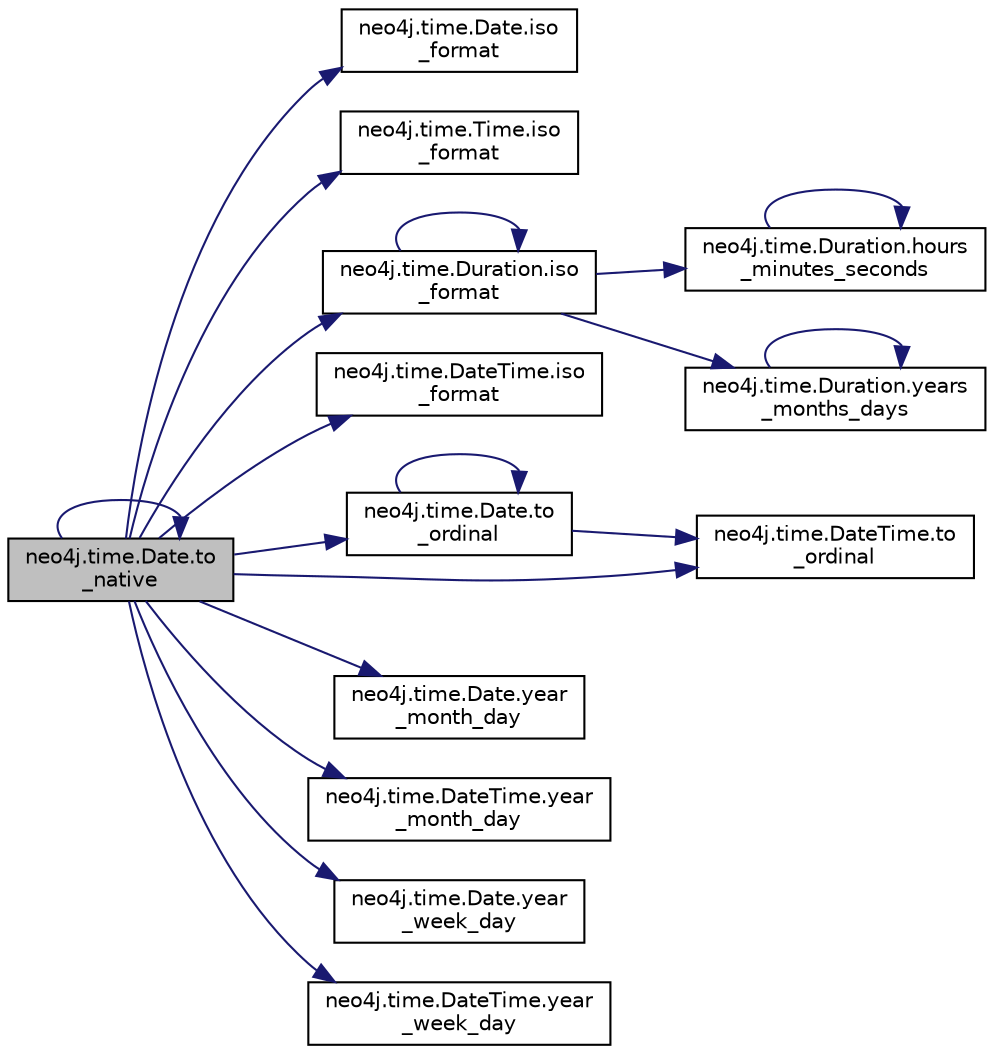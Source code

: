 digraph "neo4j.time.Date.to_native"
{
 // LATEX_PDF_SIZE
  edge [fontname="Helvetica",fontsize="10",labelfontname="Helvetica",labelfontsize="10"];
  node [fontname="Helvetica",fontsize="10",shape=record];
  rankdir="LR";
  Node1 [label="neo4j.time.Date.to\l_native",height=0.2,width=0.4,color="black", fillcolor="grey75", style="filled", fontcolor="black",tooltip=" "];
  Node1 -> Node2 [color="midnightblue",fontsize="10",style="solid",fontname="Helvetica"];
  Node2 [label="neo4j.time.Date.iso\l_format",height=0.2,width=0.4,color="black", fillcolor="white", style="filled",URL="$d1/d6f/classneo4j_1_1time_1_1_date.html#aaa3aa7fd846493fe248ee195639bfce2",tooltip=" "];
  Node1 -> Node3 [color="midnightblue",fontsize="10",style="solid",fontname="Helvetica"];
  Node3 [label="neo4j.time.Time.iso\l_format",height=0.2,width=0.4,color="black", fillcolor="white", style="filled",URL="$db/d2a/classneo4j_1_1time_1_1_time.html#afb1645fd899896851ab90cd2302d64a1",tooltip=" "];
  Node1 -> Node4 [color="midnightblue",fontsize="10",style="solid",fontname="Helvetica"];
  Node4 [label="neo4j.time.Duration.iso\l_format",height=0.2,width=0.4,color="black", fillcolor="white", style="filled",URL="$d3/d18/classneo4j_1_1time_1_1_duration.html#a25afc1722382956e44c1fb3a76db9786",tooltip=" "];
  Node4 -> Node5 [color="midnightblue",fontsize="10",style="solid",fontname="Helvetica"];
  Node5 [label="neo4j.time.Duration.hours\l_minutes_seconds",height=0.2,width=0.4,color="black", fillcolor="white", style="filled",URL="$d3/d18/classneo4j_1_1time_1_1_duration.html#ace69540d7b88a0d084c7bd087b6166e7",tooltip=" "];
  Node5 -> Node5 [color="midnightblue",fontsize="10",style="solid",fontname="Helvetica"];
  Node4 -> Node4 [color="midnightblue",fontsize="10",style="solid",fontname="Helvetica"];
  Node4 -> Node6 [color="midnightblue",fontsize="10",style="solid",fontname="Helvetica"];
  Node6 [label="neo4j.time.Duration.years\l_months_days",height=0.2,width=0.4,color="black", fillcolor="white", style="filled",URL="$d3/d18/classneo4j_1_1time_1_1_duration.html#a4f60f9a478b172a526db6d68a68466ba",tooltip=" "];
  Node6 -> Node6 [color="midnightblue",fontsize="10",style="solid",fontname="Helvetica"];
  Node1 -> Node7 [color="midnightblue",fontsize="10",style="solid",fontname="Helvetica"];
  Node7 [label="neo4j.time.DateTime.iso\l_format",height=0.2,width=0.4,color="black", fillcolor="white", style="filled",URL="$d4/dcd/classneo4j_1_1time_1_1_date_time.html#af5c537690233a6619a01ff4593969aab",tooltip=" "];
  Node1 -> Node1 [color="midnightblue",fontsize="10",style="solid",fontname="Helvetica"];
  Node1 -> Node8 [color="midnightblue",fontsize="10",style="solid",fontname="Helvetica"];
  Node8 [label="neo4j.time.Date.to\l_ordinal",height=0.2,width=0.4,color="black", fillcolor="white", style="filled",URL="$d1/d6f/classneo4j_1_1time_1_1_date.html#a26338e7eb7a0ed68e215c00a86cf4f13",tooltip=" "];
  Node8 -> Node8 [color="midnightblue",fontsize="10",style="solid",fontname="Helvetica"];
  Node8 -> Node9 [color="midnightblue",fontsize="10",style="solid",fontname="Helvetica"];
  Node9 [label="neo4j.time.DateTime.to\l_ordinal",height=0.2,width=0.4,color="black", fillcolor="white", style="filled",URL="$d4/dcd/classneo4j_1_1time_1_1_date_time.html#acfdc2b993082e57c844af551f6d97435",tooltip=" "];
  Node1 -> Node9 [color="midnightblue",fontsize="10",style="solid",fontname="Helvetica"];
  Node1 -> Node10 [color="midnightblue",fontsize="10",style="solid",fontname="Helvetica"];
  Node10 [label="neo4j.time.Date.year\l_month_day",height=0.2,width=0.4,color="black", fillcolor="white", style="filled",URL="$d1/d6f/classneo4j_1_1time_1_1_date.html#aabe5313f489bc99a9e554ffe579b6f28",tooltip=" "];
  Node1 -> Node11 [color="midnightblue",fontsize="10",style="solid",fontname="Helvetica"];
  Node11 [label="neo4j.time.DateTime.year\l_month_day",height=0.2,width=0.4,color="black", fillcolor="white", style="filled",URL="$d4/dcd/classneo4j_1_1time_1_1_date_time.html#a687ba91d2d958e97a7ee458c1e40bab8",tooltip=" "];
  Node1 -> Node12 [color="midnightblue",fontsize="10",style="solid",fontname="Helvetica"];
  Node12 [label="neo4j.time.Date.year\l_week_day",height=0.2,width=0.4,color="black", fillcolor="white", style="filled",URL="$d1/d6f/classneo4j_1_1time_1_1_date.html#a3da4b3476ba5fa6dfd3d88a7f89993bb",tooltip=" "];
  Node1 -> Node13 [color="midnightblue",fontsize="10",style="solid",fontname="Helvetica"];
  Node13 [label="neo4j.time.DateTime.year\l_week_day",height=0.2,width=0.4,color="black", fillcolor="white", style="filled",URL="$d4/dcd/classneo4j_1_1time_1_1_date_time.html#a0375619784cf0a21d66182c5c3f5580e",tooltip=" "];
}
